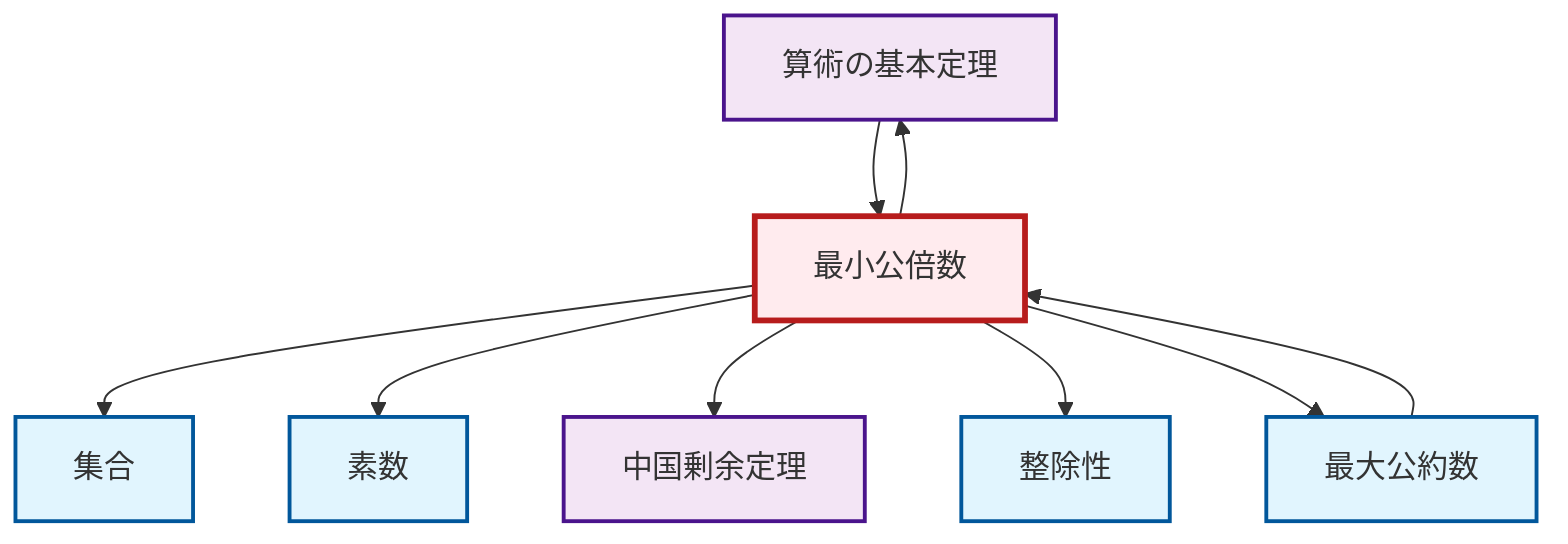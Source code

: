 graph TD
    classDef definition fill:#e1f5fe,stroke:#01579b,stroke-width:2px
    classDef theorem fill:#f3e5f5,stroke:#4a148c,stroke-width:2px
    classDef axiom fill:#fff3e0,stroke:#e65100,stroke-width:2px
    classDef example fill:#e8f5e9,stroke:#1b5e20,stroke-width:2px
    classDef current fill:#ffebee,stroke:#b71c1c,stroke-width:3px
    thm-fundamental-arithmetic["算術の基本定理"]:::theorem
    def-prime["素数"]:::definition
    def-set["集合"]:::definition
    thm-chinese-remainder["中国剰余定理"]:::theorem
    def-divisibility["整除性"]:::definition
    def-lcm["最小公倍数"]:::definition
    def-gcd["最大公約数"]:::definition
    def-lcm --> thm-fundamental-arithmetic
    def-lcm --> def-set
    def-lcm --> def-prime
    def-lcm --> thm-chinese-remainder
    thm-fundamental-arithmetic --> def-lcm
    def-lcm --> def-divisibility
    def-gcd --> def-lcm
    def-lcm --> def-gcd
    class def-lcm current